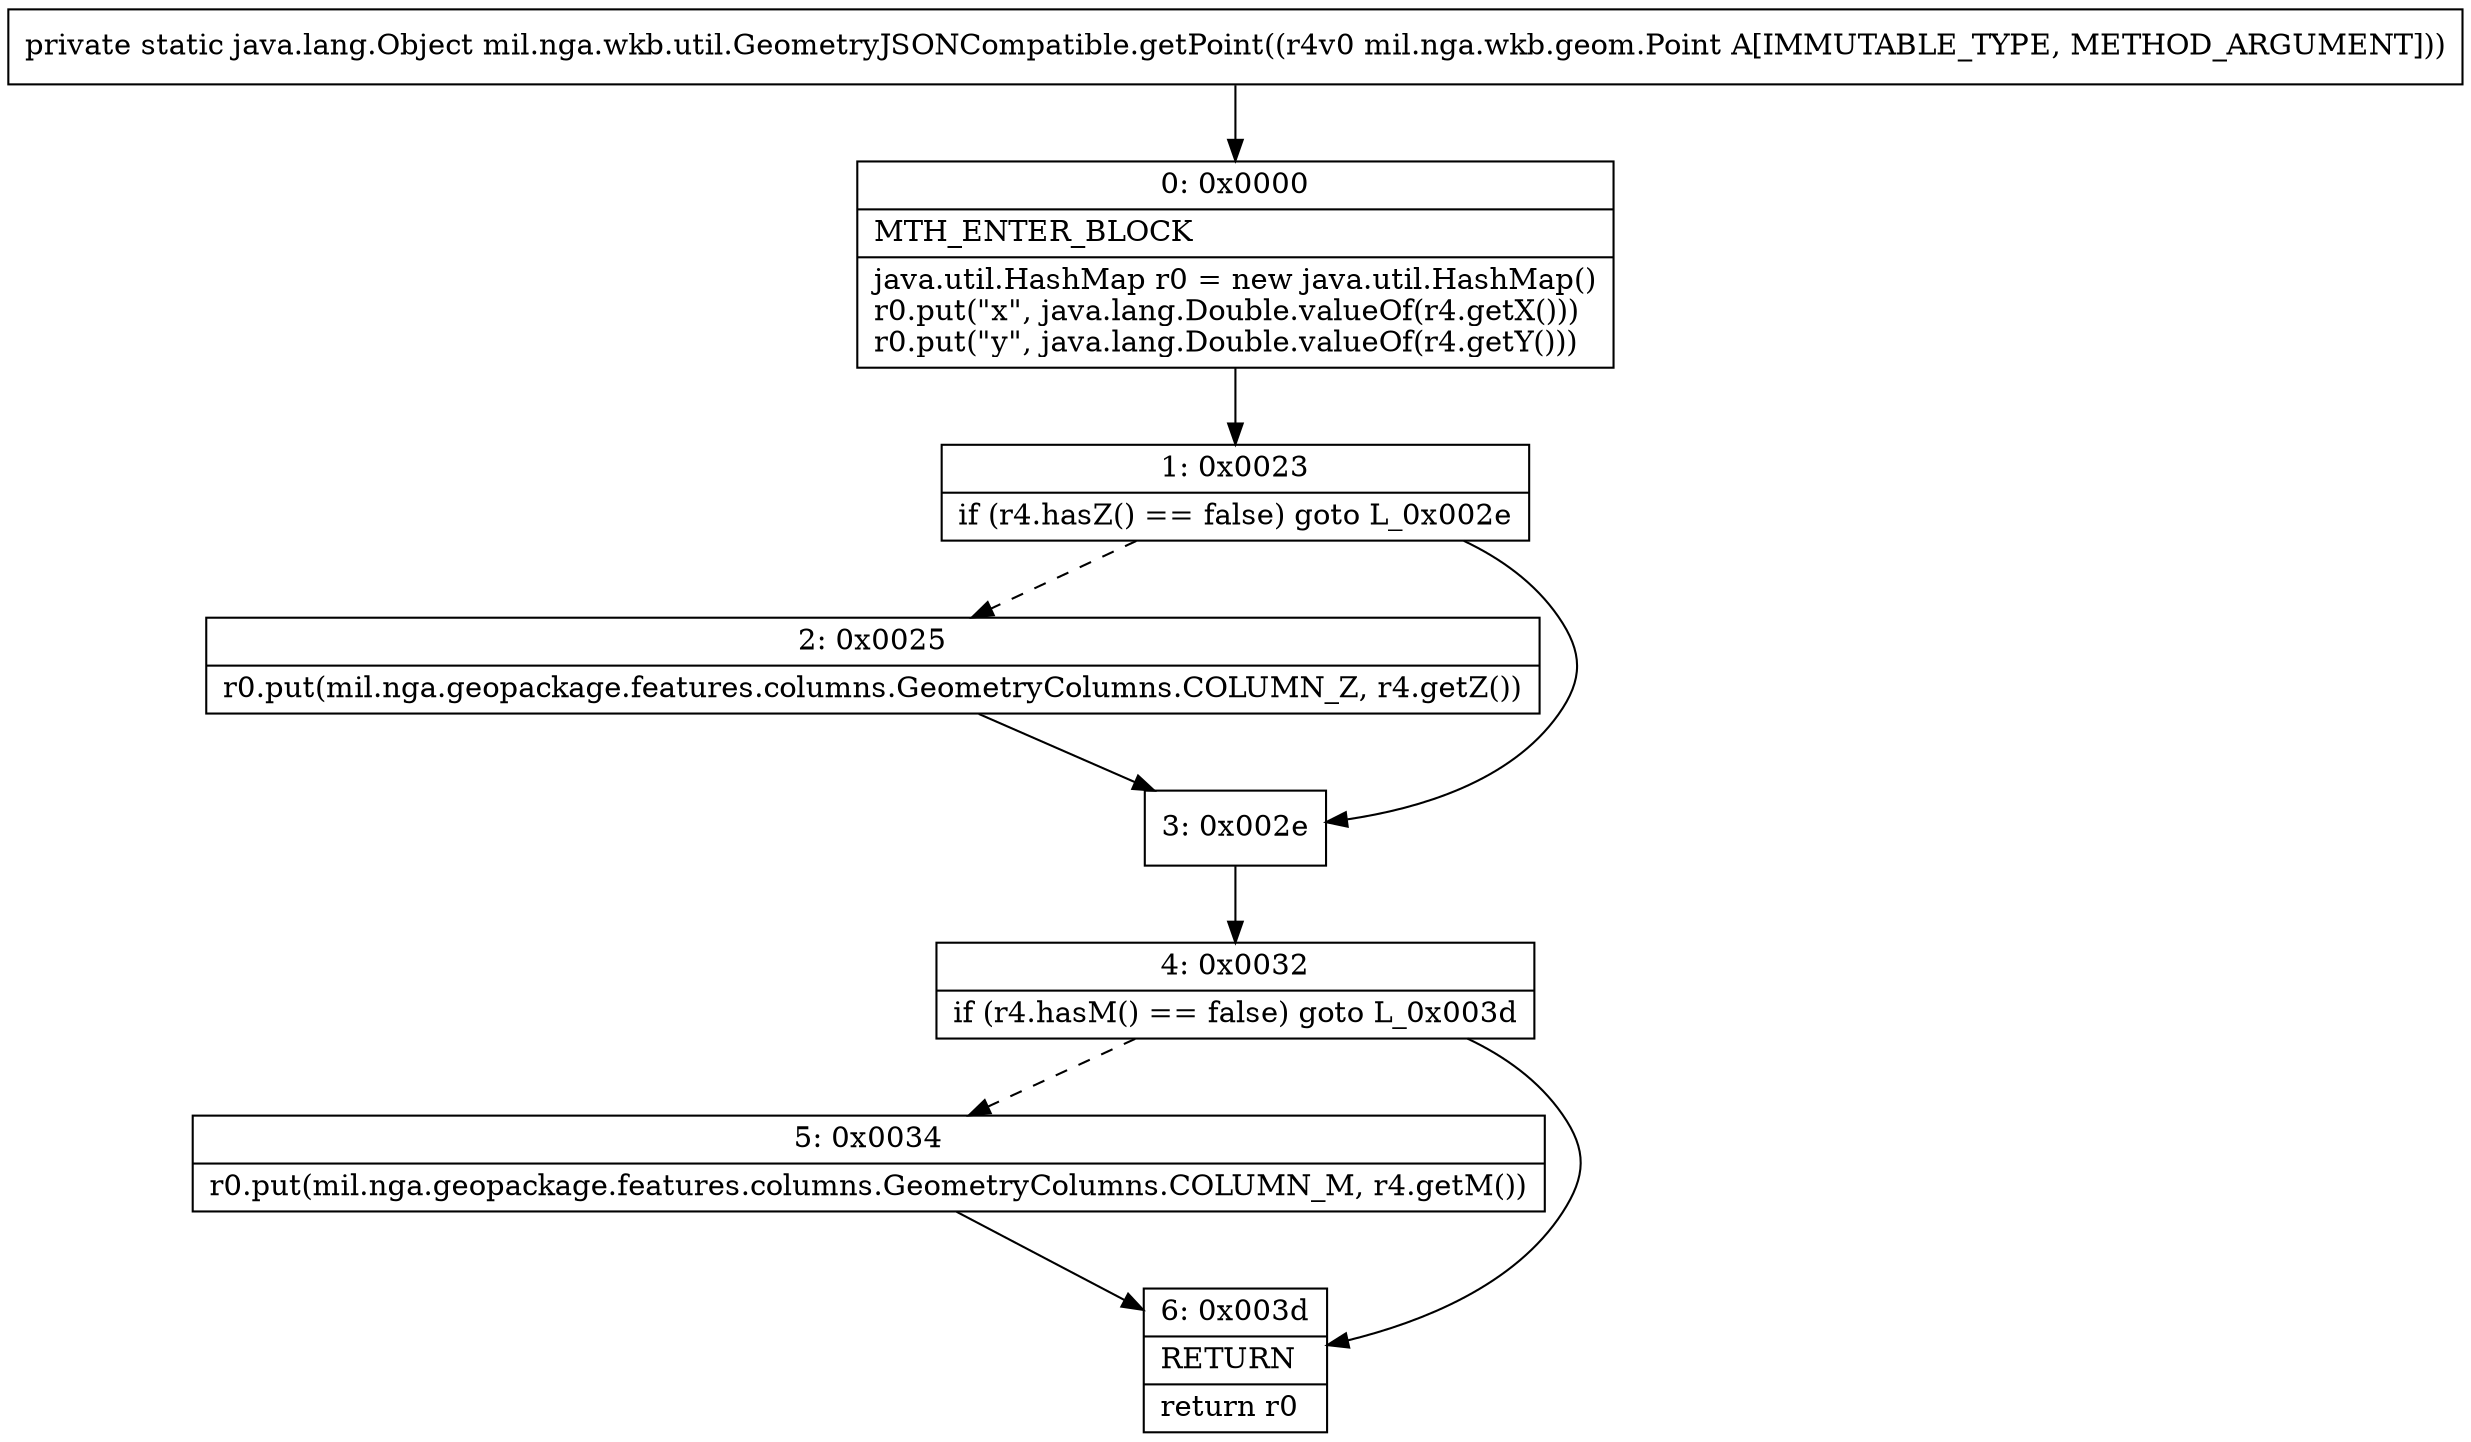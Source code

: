 digraph "CFG formil.nga.wkb.util.GeometryJSONCompatible.getPoint(Lmil\/nga\/wkb\/geom\/Point;)Ljava\/lang\/Object;" {
Node_0 [shape=record,label="{0\:\ 0x0000|MTH_ENTER_BLOCK\l|java.util.HashMap r0 = new java.util.HashMap()\lr0.put(\"x\", java.lang.Double.valueOf(r4.getX()))\lr0.put(\"y\", java.lang.Double.valueOf(r4.getY()))\l}"];
Node_1 [shape=record,label="{1\:\ 0x0023|if (r4.hasZ() == false) goto L_0x002e\l}"];
Node_2 [shape=record,label="{2\:\ 0x0025|r0.put(mil.nga.geopackage.features.columns.GeometryColumns.COLUMN_Z, r4.getZ())\l}"];
Node_3 [shape=record,label="{3\:\ 0x002e}"];
Node_4 [shape=record,label="{4\:\ 0x0032|if (r4.hasM() == false) goto L_0x003d\l}"];
Node_5 [shape=record,label="{5\:\ 0x0034|r0.put(mil.nga.geopackage.features.columns.GeometryColumns.COLUMN_M, r4.getM())\l}"];
Node_6 [shape=record,label="{6\:\ 0x003d|RETURN\l|return r0\l}"];
MethodNode[shape=record,label="{private static java.lang.Object mil.nga.wkb.util.GeometryJSONCompatible.getPoint((r4v0 mil.nga.wkb.geom.Point A[IMMUTABLE_TYPE, METHOD_ARGUMENT])) }"];
MethodNode -> Node_0;
Node_0 -> Node_1;
Node_1 -> Node_2[style=dashed];
Node_1 -> Node_3;
Node_2 -> Node_3;
Node_3 -> Node_4;
Node_4 -> Node_5[style=dashed];
Node_4 -> Node_6;
Node_5 -> Node_6;
}

